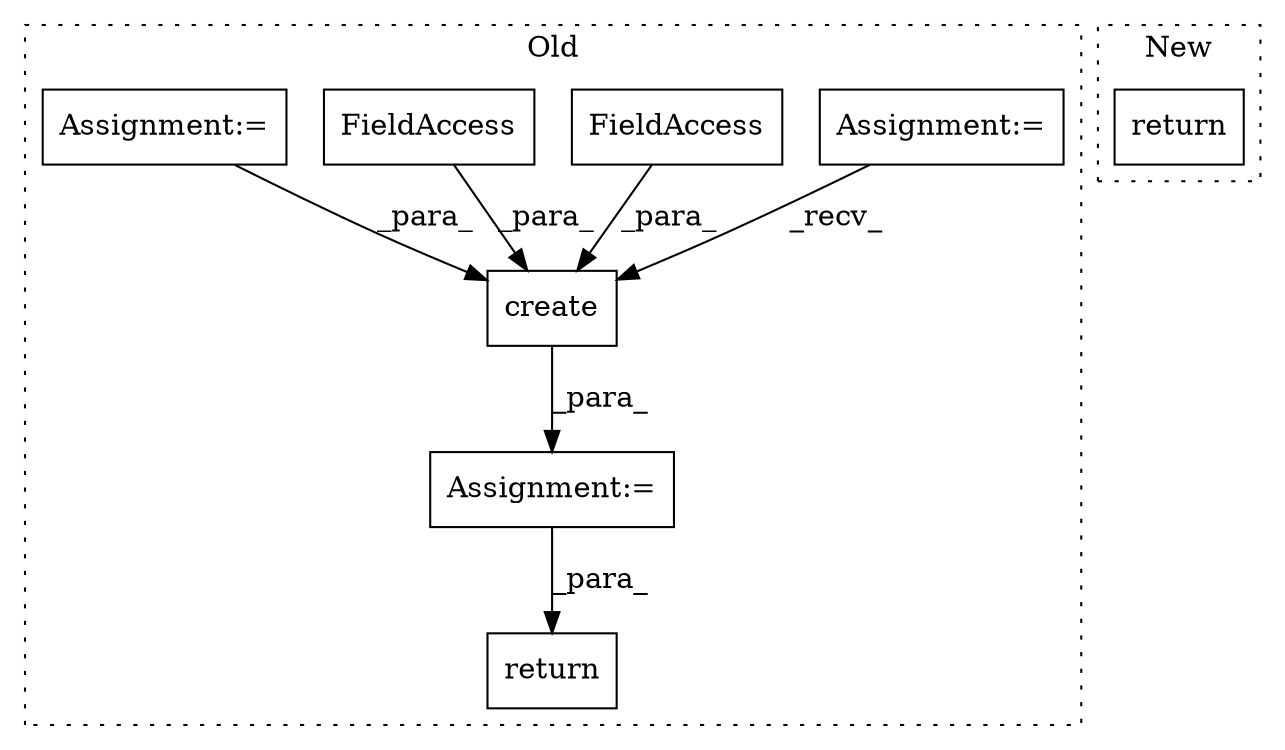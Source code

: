 digraph G {
subgraph cluster0 {
1 [label="create" a="32" s="7224,7342" l="7,1" shape="box"];
3 [label="return" a="41" s="7355" l="7" shape="box"];
4 [label="Assignment:=" a="7" s="6948" l="7" shape="box"];
5 [label="Assignment:=" a="7" s="7215" l="1" shape="box"];
6 [label="FieldAccess" a="22" s="7231" l="9" shape="box"];
7 [label="FieldAccess" a="22" s="7322" l="20" shape="box"];
8 [label="Assignment:=" a="7" s="7136" l="1" shape="box"];
label = "Old";
style="dotted";
}
subgraph cluster1 {
2 [label="return" a="41" s="6717" l="7" shape="box"];
label = "New";
style="dotted";
}
1 -> 5 [label="_para_"];
4 -> 1 [label="_recv_"];
5 -> 3 [label="_para_"];
6 -> 1 [label="_para_"];
7 -> 1 [label="_para_"];
8 -> 1 [label="_para_"];
}